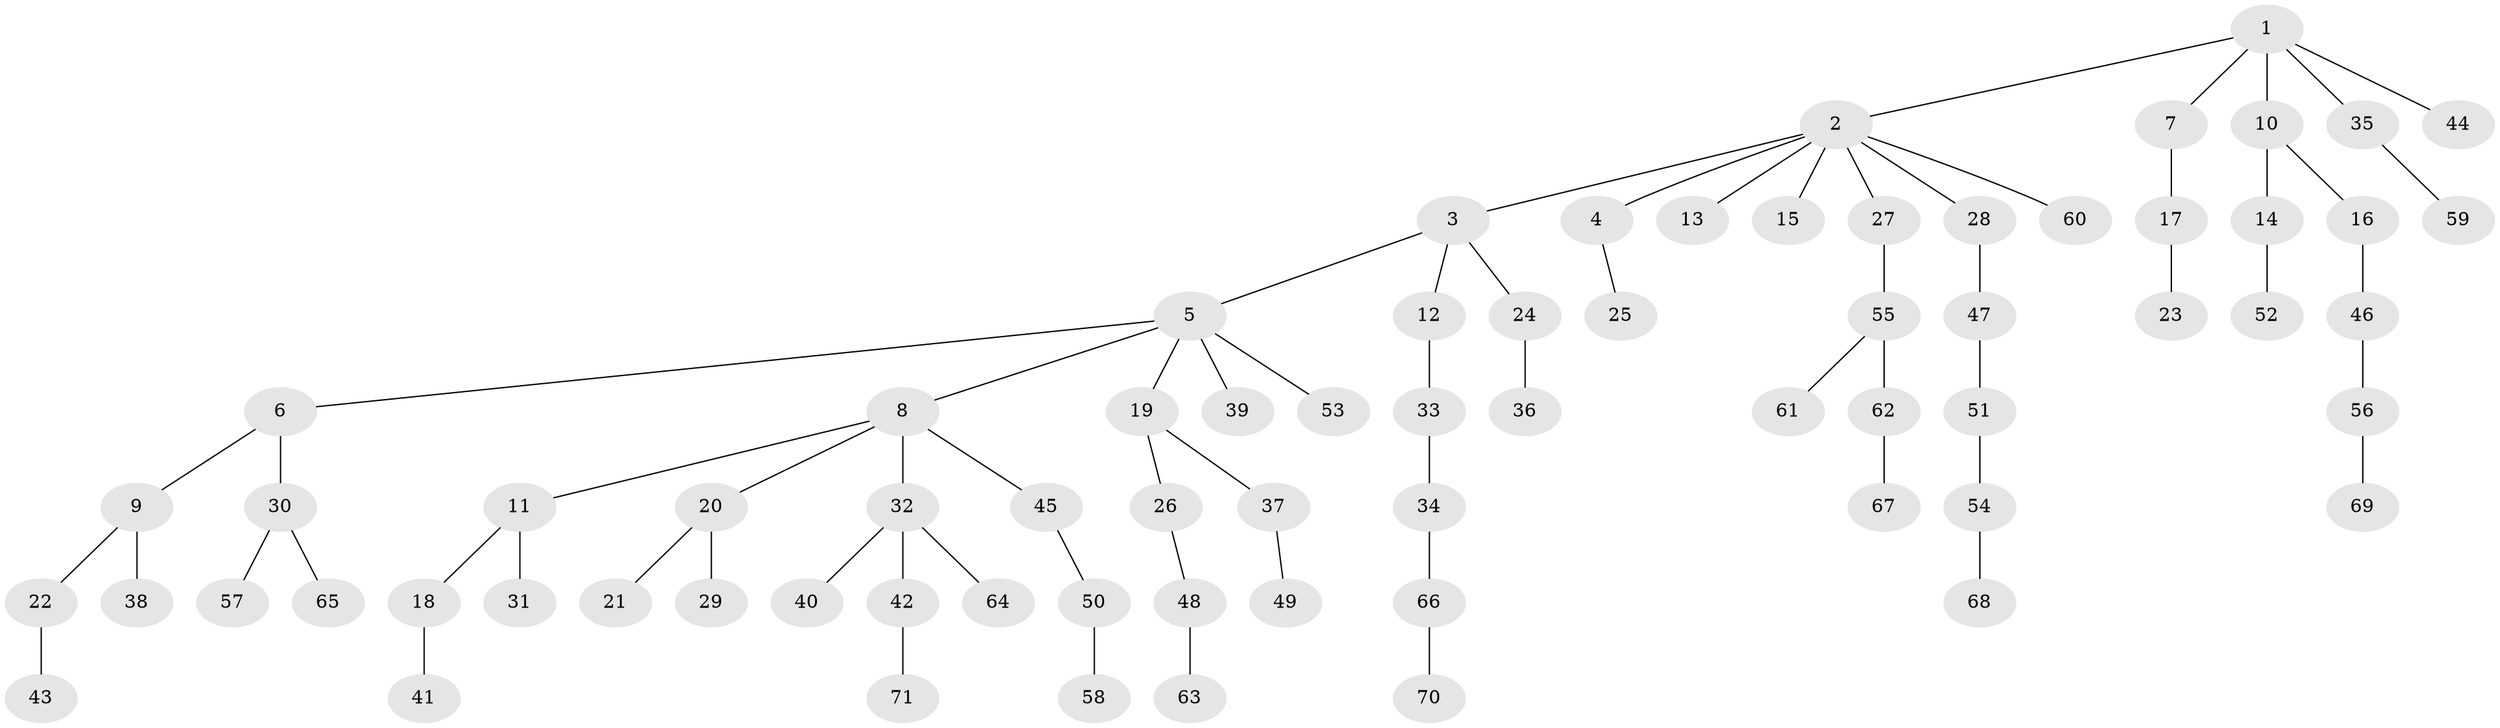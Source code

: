 // coarse degree distribution, {3: 0.09090909090909091, 1: 0.5909090909090909, 5: 0.045454545454545456, 4: 0.045454545454545456, 2: 0.18181818181818182, 6: 0.045454545454545456}
// Generated by graph-tools (version 1.1) at 2025/37/03/04/25 23:37:24]
// undirected, 71 vertices, 70 edges
graph export_dot {
  node [color=gray90,style=filled];
  1;
  2;
  3;
  4;
  5;
  6;
  7;
  8;
  9;
  10;
  11;
  12;
  13;
  14;
  15;
  16;
  17;
  18;
  19;
  20;
  21;
  22;
  23;
  24;
  25;
  26;
  27;
  28;
  29;
  30;
  31;
  32;
  33;
  34;
  35;
  36;
  37;
  38;
  39;
  40;
  41;
  42;
  43;
  44;
  45;
  46;
  47;
  48;
  49;
  50;
  51;
  52;
  53;
  54;
  55;
  56;
  57;
  58;
  59;
  60;
  61;
  62;
  63;
  64;
  65;
  66;
  67;
  68;
  69;
  70;
  71;
  1 -- 2;
  1 -- 7;
  1 -- 10;
  1 -- 35;
  1 -- 44;
  2 -- 3;
  2 -- 4;
  2 -- 13;
  2 -- 15;
  2 -- 27;
  2 -- 28;
  2 -- 60;
  3 -- 5;
  3 -- 12;
  3 -- 24;
  4 -- 25;
  5 -- 6;
  5 -- 8;
  5 -- 19;
  5 -- 39;
  5 -- 53;
  6 -- 9;
  6 -- 30;
  7 -- 17;
  8 -- 11;
  8 -- 20;
  8 -- 32;
  8 -- 45;
  9 -- 22;
  9 -- 38;
  10 -- 14;
  10 -- 16;
  11 -- 18;
  11 -- 31;
  12 -- 33;
  14 -- 52;
  16 -- 46;
  17 -- 23;
  18 -- 41;
  19 -- 26;
  19 -- 37;
  20 -- 21;
  20 -- 29;
  22 -- 43;
  24 -- 36;
  26 -- 48;
  27 -- 55;
  28 -- 47;
  30 -- 57;
  30 -- 65;
  32 -- 40;
  32 -- 42;
  32 -- 64;
  33 -- 34;
  34 -- 66;
  35 -- 59;
  37 -- 49;
  42 -- 71;
  45 -- 50;
  46 -- 56;
  47 -- 51;
  48 -- 63;
  50 -- 58;
  51 -- 54;
  54 -- 68;
  55 -- 61;
  55 -- 62;
  56 -- 69;
  62 -- 67;
  66 -- 70;
}
